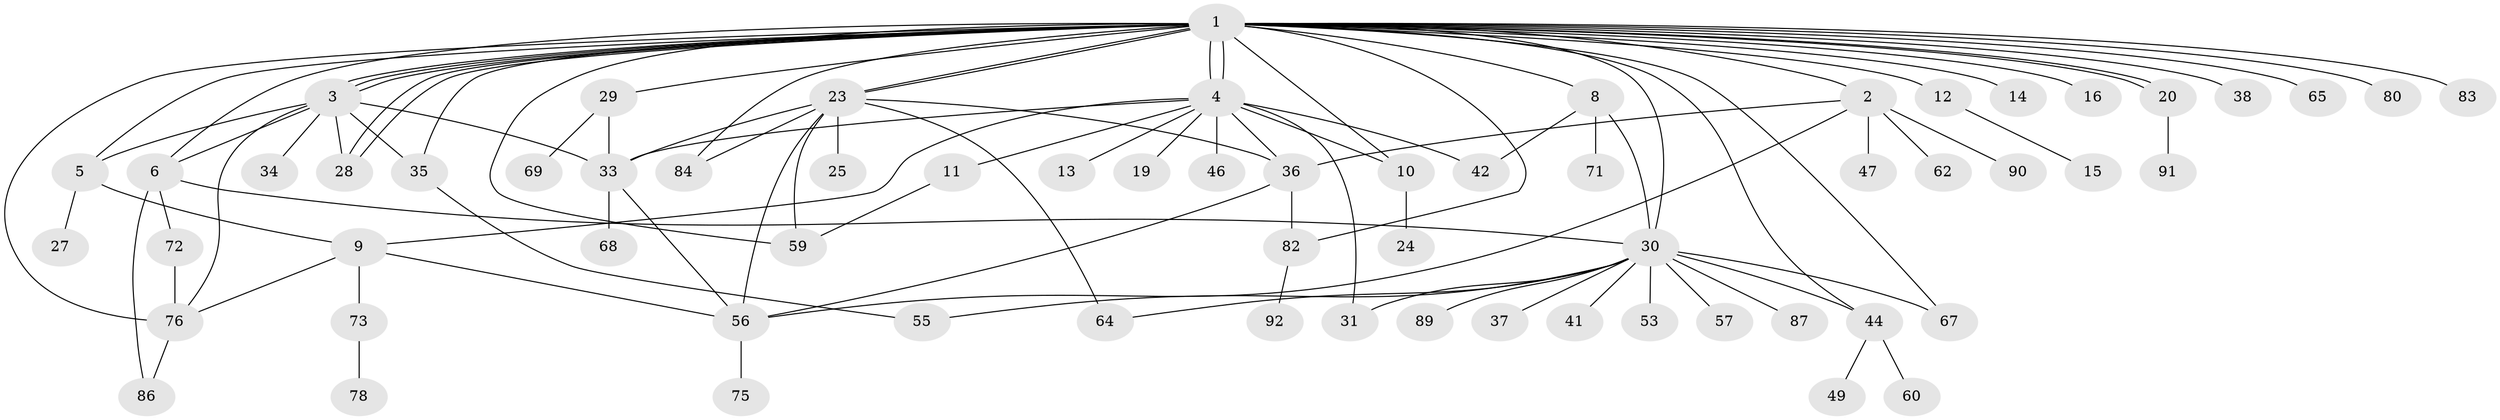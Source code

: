 // original degree distribution, {33: 0.010752688172043012, 7: 0.010752688172043012, 9: 0.010752688172043012, 13: 0.010752688172043012, 5: 0.06451612903225806, 1: 0.43010752688172044, 4: 0.0967741935483871, 3: 0.06451612903225806, 2: 0.26881720430107525, 10: 0.010752688172043012, 6: 0.010752688172043012, 12: 0.010752688172043012}
// Generated by graph-tools (version 1.1) at 2025/11/02/27/25 16:11:12]
// undirected, 65 vertices, 101 edges
graph export_dot {
graph [start="1"]
  node [color=gray90,style=filled];
  1 [super="+26"];
  2 [super="+48"];
  3 [super="+22"];
  4 [super="+7"];
  5 [super="+51"];
  6 [super="+21"];
  8 [super="+17"];
  9 [super="+39"];
  10 [super="+18"];
  11 [super="+50"];
  12;
  13;
  14 [super="+45"];
  15;
  16;
  19 [super="+58"];
  20 [super="+32"];
  23 [super="+54"];
  24;
  25;
  27;
  28 [super="+93"];
  29 [super="+43"];
  30 [super="+40"];
  31;
  33 [super="+66"];
  34;
  35 [super="+52"];
  36 [super="+74"];
  37;
  38;
  41 [super="+79"];
  42;
  44 [super="+61"];
  46;
  47;
  49;
  53 [super="+63"];
  55;
  56 [super="+70"];
  57;
  59 [super="+88"];
  60;
  62;
  64;
  65;
  67;
  68;
  69;
  71;
  72;
  73;
  75 [super="+77"];
  76 [super="+81"];
  78;
  80;
  82 [super="+85"];
  83;
  84;
  86;
  87;
  89;
  90;
  91;
  92;
  1 -- 2;
  1 -- 3;
  1 -- 3;
  1 -- 3;
  1 -- 4;
  1 -- 4;
  1 -- 5;
  1 -- 6;
  1 -- 8;
  1 -- 10;
  1 -- 12;
  1 -- 14;
  1 -- 16;
  1 -- 20;
  1 -- 20;
  1 -- 23;
  1 -- 23;
  1 -- 28;
  1 -- 28;
  1 -- 30;
  1 -- 35;
  1 -- 38;
  1 -- 59;
  1 -- 65;
  1 -- 67;
  1 -- 76 [weight=2];
  1 -- 80;
  1 -- 82;
  1 -- 83;
  1 -- 84;
  1 -- 29;
  1 -- 44;
  2 -- 36;
  2 -- 47;
  2 -- 62;
  2 -- 90;
  2 -- 56;
  3 -- 5;
  3 -- 6;
  3 -- 33;
  3 -- 76;
  3 -- 28 [weight=2];
  3 -- 35;
  3 -- 34;
  4 -- 9;
  4 -- 10;
  4 -- 11;
  4 -- 13;
  4 -- 19;
  4 -- 31;
  4 -- 36;
  4 -- 42;
  4 -- 46;
  4 -- 33;
  5 -- 9;
  5 -- 27;
  6 -- 72;
  6 -- 86;
  6 -- 30;
  8 -- 42;
  8 -- 71;
  8 -- 30;
  9 -- 73;
  9 -- 76;
  9 -- 56;
  10 -- 24;
  11 -- 59;
  12 -- 15;
  20 -- 91;
  23 -- 25;
  23 -- 33;
  23 -- 59;
  23 -- 64;
  23 -- 84;
  23 -- 56;
  23 -- 36;
  29 -- 69;
  29 -- 33;
  30 -- 37;
  30 -- 53;
  30 -- 89 [weight=2];
  30 -- 64;
  30 -- 67;
  30 -- 41;
  30 -- 44;
  30 -- 55;
  30 -- 87;
  30 -- 57;
  30 -- 31;
  33 -- 56;
  33 -- 68;
  35 -- 55;
  36 -- 82;
  36 -- 56;
  44 -- 49;
  44 -- 60;
  56 -- 75;
  72 -- 76;
  73 -- 78;
  76 -- 86;
  82 -- 92;
}
